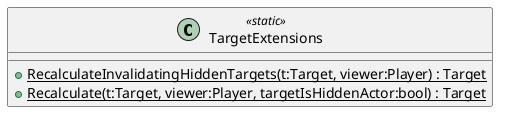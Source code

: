 @startuml
class TargetExtensions <<static>> {
    + {static} RecalculateInvalidatingHiddenTargets(t:Target, viewer:Player) : Target
    + {static} Recalculate(t:Target, viewer:Player, targetIsHiddenActor:bool) : Target
}
@enduml
